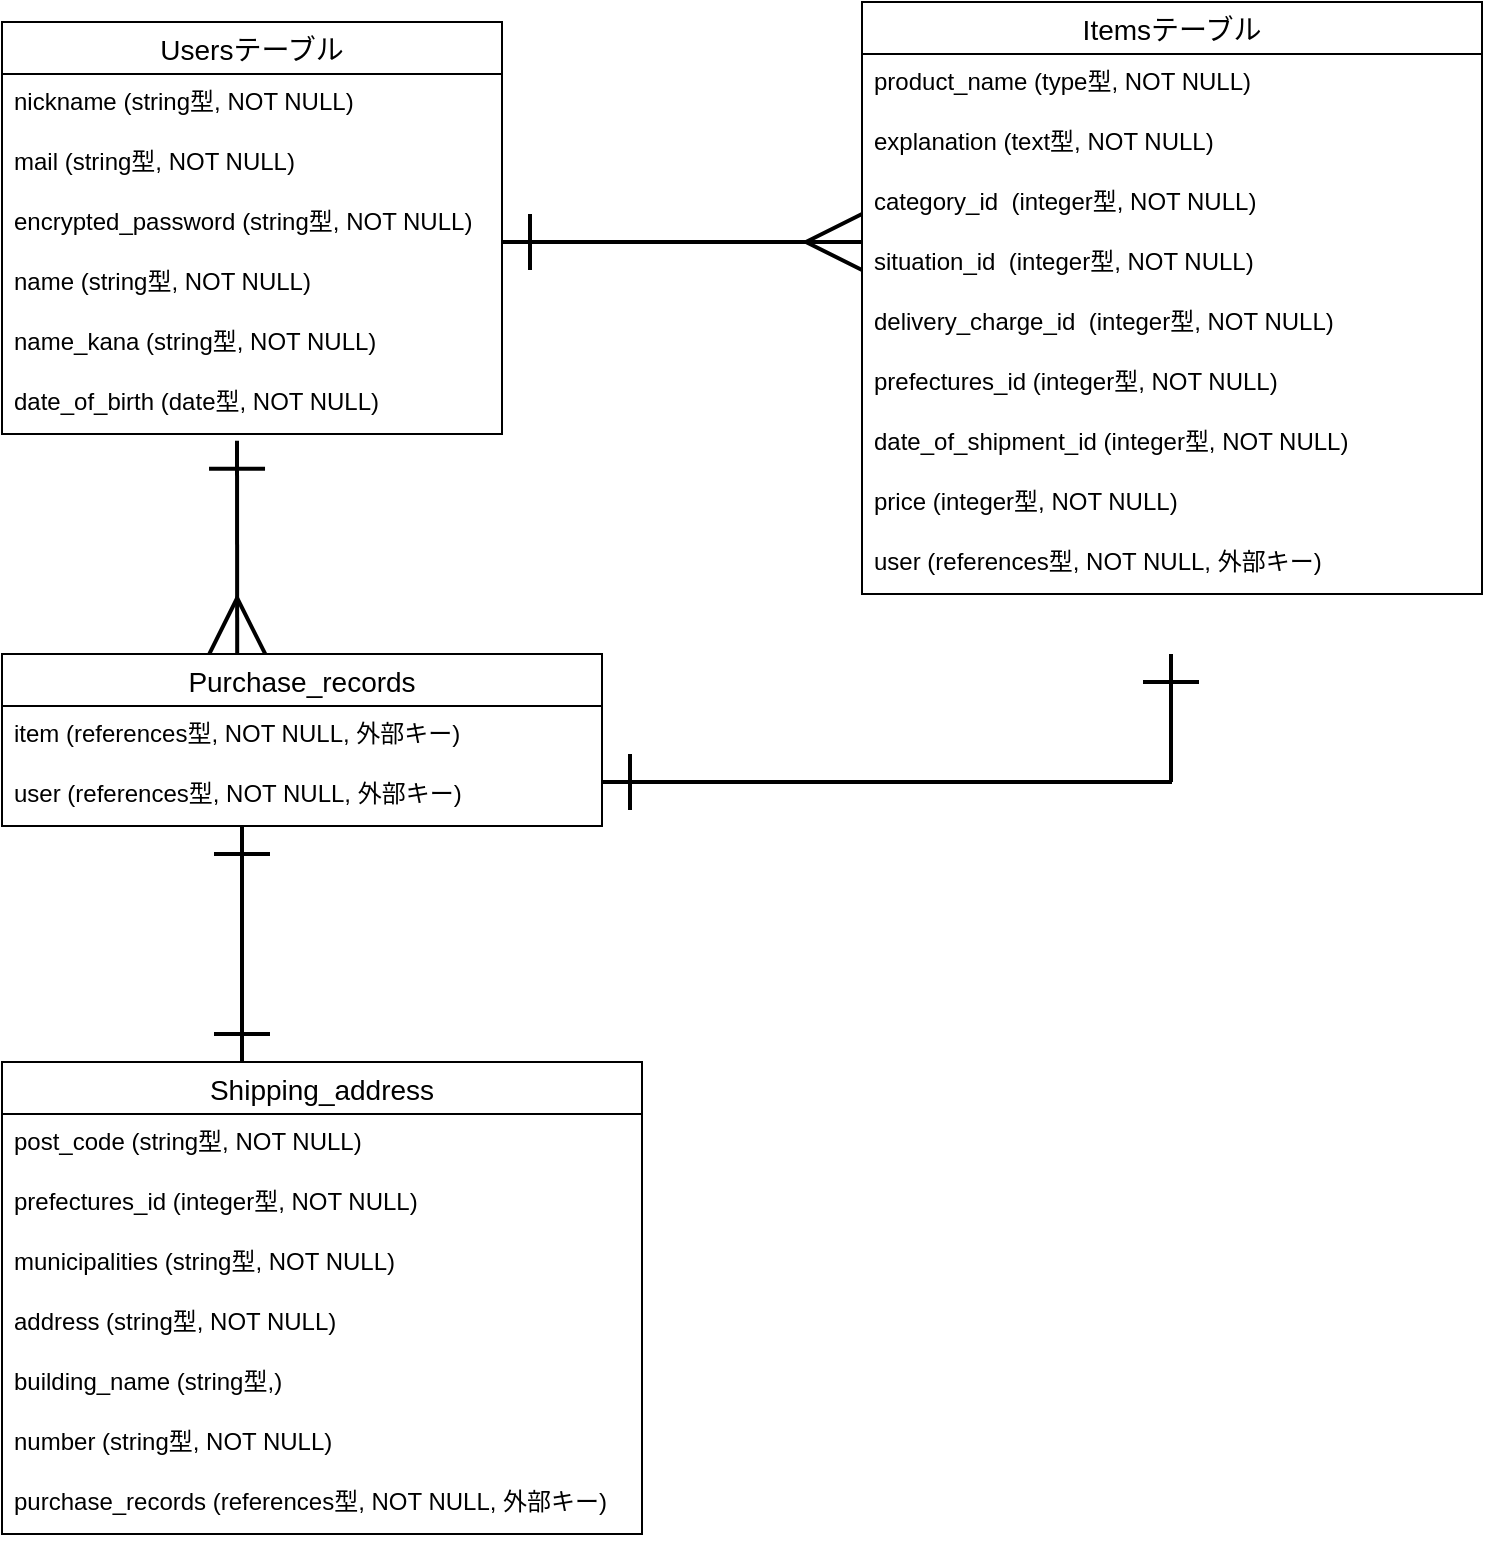 <mxfile>
    <diagram id="Y7Rlqqm2lIZ8MmgGozZI" name="ページ1">
        <mxGraphModel dx="575" dy="820" grid="1" gridSize="10" guides="1" tooltips="1" connect="1" arrows="1" fold="1" page="1" pageScale="1" pageWidth="827" pageHeight="1169" math="0" shadow="0">
            <root>
                <mxCell id="0"/>
                <mxCell id="1" parent="0"/>
                <mxCell id="5gRaCSW5f3tHbZv7aehm-43" value="Usersテーブル" style="swimlane;fontStyle=0;childLayout=stackLayout;horizontal=1;startSize=26;horizontalStack=0;resizeParent=1;resizeParentMax=0;resizeLast=0;collapsible=1;marginBottom=0;align=center;fontSize=14;" parent="1" vertex="1">
                    <mxGeometry x="80" y="50" width="250" height="206" as="geometry"/>
                </mxCell>
                <mxCell id="5gRaCSW5f3tHbZv7aehm-44" value="nickname (string型, NOT NULL)" style="text;strokeColor=none;fillColor=none;spacingLeft=4;spacingRight=4;overflow=hidden;rotatable=0;points=[[0,0.5],[1,0.5]];portConstraint=eastwest;fontSize=12;" parent="5gRaCSW5f3tHbZv7aehm-43" vertex="1">
                    <mxGeometry y="26" width="250" height="30" as="geometry"/>
                </mxCell>
                <mxCell id="5gRaCSW5f3tHbZv7aehm-45" value="mail (string型, NOT NULL)" style="text;strokeColor=none;fillColor=none;spacingLeft=4;spacingRight=4;overflow=hidden;rotatable=0;points=[[0,0.5],[1,0.5]];portConstraint=eastwest;fontSize=12;" parent="5gRaCSW5f3tHbZv7aehm-43" vertex="1">
                    <mxGeometry y="56" width="250" height="30" as="geometry"/>
                </mxCell>
                <mxCell id="5gRaCSW5f3tHbZv7aehm-46" value="encrypted_password (string型, NOT NULL)" style="text;strokeColor=none;fillColor=none;spacingLeft=4;spacingRight=4;overflow=hidden;rotatable=0;points=[[0,0.5],[1,0.5]];portConstraint=eastwest;fontSize=12;" parent="5gRaCSW5f3tHbZv7aehm-43" vertex="1">
                    <mxGeometry y="86" width="250" height="30" as="geometry"/>
                </mxCell>
                <mxCell id="5gRaCSW5f3tHbZv7aehm-47" value="name (string型, NOT NULL)" style="text;strokeColor=none;fillColor=none;spacingLeft=4;spacingRight=4;overflow=hidden;rotatable=0;points=[[0,0.5],[1,0.5]];portConstraint=eastwest;fontSize=12;" parent="5gRaCSW5f3tHbZv7aehm-43" vertex="1">
                    <mxGeometry y="116" width="250" height="30" as="geometry"/>
                </mxCell>
                <mxCell id="2" value="name_kana (string型, NOT NULL)" style="text;strokeColor=none;fillColor=none;spacingLeft=4;spacingRight=4;overflow=hidden;rotatable=0;points=[[0,0.5],[1,0.5]];portConstraint=eastwest;fontSize=12;" vertex="1" parent="5gRaCSW5f3tHbZv7aehm-43">
                    <mxGeometry y="146" width="250" height="30" as="geometry"/>
                </mxCell>
                <mxCell id="5gRaCSW5f3tHbZv7aehm-48" value="date_of_birth (date型, NOT NULL)" style="text;strokeColor=none;fillColor=none;spacingLeft=4;spacingRight=4;overflow=hidden;rotatable=0;points=[[0,0.5],[1,0.5]];portConstraint=eastwest;fontSize=12;" parent="5gRaCSW5f3tHbZv7aehm-43" vertex="1">
                    <mxGeometry y="176" width="250" height="30" as="geometry"/>
                </mxCell>
                <mxCell id="5gRaCSW5f3tHbZv7aehm-81" style="edgeStyle=none;rounded=0;html=1;strokeWidth=2;startArrow=ERone;startFill=0;endArrow=none;endFill=0;startSize=25;endSize=25;sourcePerimeterSpacing=0;targetPerimeterSpacing=0;" parent="1" edge="1">
                    <mxGeometry relative="1" as="geometry">
                        <mxPoint x="664.5" y="430" as="targetPoint"/>
                        <mxPoint x="664.5" y="366" as="sourcePoint"/>
                    </mxGeometry>
                </mxCell>
                <mxCell id="5gRaCSW5f3tHbZv7aehm-50" value="Itemsテーブル" style="swimlane;fontStyle=0;childLayout=stackLayout;horizontal=1;startSize=26;horizontalStack=0;resizeParent=1;resizeParentMax=0;resizeLast=0;collapsible=1;marginBottom=0;align=center;fontSize=14;" parent="1" vertex="1">
                    <mxGeometry x="510" y="40" width="310" height="296" as="geometry"/>
                </mxCell>
                <mxCell id="5gRaCSW5f3tHbZv7aehm-84" value="product_name (type型, NOT NULL)" style="text;strokeColor=none;fillColor=none;spacingLeft=4;spacingRight=4;overflow=hidden;rotatable=0;points=[[0,0.5],[1,0.5]];portConstraint=eastwest;fontSize=12;" parent="5gRaCSW5f3tHbZv7aehm-50" vertex="1">
                    <mxGeometry y="26" width="310" height="30" as="geometry"/>
                </mxCell>
                <mxCell id="5gRaCSW5f3tHbZv7aehm-52" value="explanation (text型, NOT NULL)" style="text;strokeColor=none;fillColor=none;spacingLeft=4;spacingRight=4;overflow=hidden;rotatable=0;points=[[0,0.5],[1,0.5]];portConstraint=eastwest;fontSize=12;" parent="5gRaCSW5f3tHbZv7aehm-50" vertex="1">
                    <mxGeometry y="56" width="310" height="30" as="geometry"/>
                </mxCell>
                <mxCell id="5gRaCSW5f3tHbZv7aehm-53" value="category_id  (integer型, NOT NULL)" style="text;strokeColor=none;fillColor=none;spacingLeft=4;spacingRight=4;overflow=hidden;rotatable=0;points=[[0,0.5],[1,0.5]];portConstraint=eastwest;fontSize=12;" parent="5gRaCSW5f3tHbZv7aehm-50" vertex="1">
                    <mxGeometry y="86" width="310" height="30" as="geometry"/>
                </mxCell>
                <mxCell id="5gRaCSW5f3tHbZv7aehm-63" value="situation_id  (integer型, NOT NULL)" style="text;strokeColor=none;fillColor=none;spacingLeft=4;spacingRight=4;overflow=hidden;rotatable=0;points=[[0,0.5],[1,0.5]];portConstraint=eastwest;fontSize=12;" parent="5gRaCSW5f3tHbZv7aehm-50" vertex="1">
                    <mxGeometry y="116" width="310" height="30" as="geometry"/>
                </mxCell>
                <mxCell id="5gRaCSW5f3tHbZv7aehm-62" value="delivery_charge_id  (integer型, NOT NULL)" style="text;strokeColor=none;fillColor=none;spacingLeft=4;spacingRight=4;overflow=hidden;rotatable=0;points=[[0,0.5],[1,0.5]];portConstraint=eastwest;fontSize=12;" parent="5gRaCSW5f3tHbZv7aehm-50" vertex="1">
                    <mxGeometry y="146" width="310" height="30" as="geometry"/>
                </mxCell>
                <mxCell id="5gRaCSW5f3tHbZv7aehm-61" value="prefectures_id (integer型, NOT NULL)" style="text;strokeColor=none;fillColor=none;spacingLeft=4;spacingRight=4;overflow=hidden;rotatable=0;points=[[0,0.5],[1,0.5]];portConstraint=eastwest;fontSize=12;" parent="5gRaCSW5f3tHbZv7aehm-50" vertex="1">
                    <mxGeometry y="176" width="310" height="30" as="geometry"/>
                </mxCell>
                <mxCell id="5gRaCSW5f3tHbZv7aehm-60" value="date_of_shipment_id (integer型, NOT NULL)" style="text;strokeColor=none;fillColor=none;spacingLeft=4;spacingRight=4;overflow=hidden;rotatable=0;points=[[0,0.5],[1,0.5]];portConstraint=eastwest;fontSize=12;" parent="5gRaCSW5f3tHbZv7aehm-50" vertex="1">
                    <mxGeometry y="206" width="310" height="30" as="geometry"/>
                </mxCell>
                <mxCell id="5gRaCSW5f3tHbZv7aehm-59" value="price (integer型, NOT NULL)" style="text;strokeColor=none;fillColor=none;spacingLeft=4;spacingRight=4;overflow=hidden;rotatable=0;points=[[0,0.5],[1,0.5]];portConstraint=eastwest;fontSize=12;" parent="5gRaCSW5f3tHbZv7aehm-50" vertex="1">
                    <mxGeometry y="236" width="310" height="30" as="geometry"/>
                </mxCell>
                <mxCell id="5gRaCSW5f3tHbZv7aehm-58" value="user (references型, NOT NULL, 外部キー)" style="text;strokeColor=none;fillColor=none;spacingLeft=4;spacingRight=4;overflow=hidden;rotatable=0;points=[[0,0.5],[1,0.5]];portConstraint=eastwest;fontSize=12;" parent="5gRaCSW5f3tHbZv7aehm-50" vertex="1">
                    <mxGeometry y="266" width="310" height="30" as="geometry"/>
                </mxCell>
                <mxCell id="5gRaCSW5f3tHbZv7aehm-64" value="Purchase_records" style="swimlane;fontStyle=0;childLayout=stackLayout;horizontal=1;startSize=26;horizontalStack=0;resizeParent=1;resizeParentMax=0;resizeLast=0;collapsible=1;marginBottom=0;align=center;fontSize=14;" parent="1" vertex="1">
                    <mxGeometry x="80" y="366" width="300" height="86" as="geometry"/>
                </mxCell>
                <mxCell id="5gRaCSW5f3tHbZv7aehm-65" value="item (references型, NOT NULL, 外部キー)" style="text;strokeColor=none;fillColor=none;spacingLeft=4;spacingRight=4;overflow=hidden;rotatable=0;points=[[0,0.5],[1,0.5]];portConstraint=eastwest;fontSize=12;" parent="5gRaCSW5f3tHbZv7aehm-64" vertex="1">
                    <mxGeometry y="26" width="300" height="30" as="geometry"/>
                </mxCell>
                <mxCell id="5gRaCSW5f3tHbZv7aehm-66" value="user (references型, NOT NULL, 外部キー)" style="text;strokeColor=none;fillColor=none;spacingLeft=4;spacingRight=4;overflow=hidden;rotatable=0;points=[[0,0.5],[1,0.5]];portConstraint=eastwest;fontSize=12;" parent="5gRaCSW5f3tHbZv7aehm-64" vertex="1">
                    <mxGeometry y="56" width="300" height="30" as="geometry"/>
                </mxCell>
                <mxCell id="5gRaCSW5f3tHbZv7aehm-68" value="Shipping_address" style="swimlane;fontStyle=0;childLayout=stackLayout;horizontal=1;startSize=26;horizontalStack=0;resizeParent=1;resizeParentMax=0;resizeLast=0;collapsible=1;marginBottom=0;align=center;fontSize=14;" parent="1" vertex="1">
                    <mxGeometry x="80" y="570" width="320" height="236" as="geometry"/>
                </mxCell>
                <mxCell id="5gRaCSW5f3tHbZv7aehm-69" value="post_code (string型, NOT NULL)" style="text;strokeColor=none;fillColor=none;spacingLeft=4;spacingRight=4;overflow=hidden;rotatable=0;points=[[0,0.5],[1,0.5]];portConstraint=eastwest;fontSize=12;" parent="5gRaCSW5f3tHbZv7aehm-68" vertex="1">
                    <mxGeometry y="26" width="320" height="30" as="geometry"/>
                </mxCell>
                <mxCell id="5gRaCSW5f3tHbZv7aehm-70" value="prefectures_id (integer型, NOT NULL)" style="text;strokeColor=none;fillColor=none;spacingLeft=4;spacingRight=4;overflow=hidden;rotatable=0;points=[[0,0.5],[1,0.5]];portConstraint=eastwest;fontSize=12;" parent="5gRaCSW5f3tHbZv7aehm-68" vertex="1">
                    <mxGeometry y="56" width="320" height="30" as="geometry"/>
                </mxCell>
                <mxCell id="5gRaCSW5f3tHbZv7aehm-71" value="municipalities (string型, NOT NULL)" style="text;strokeColor=none;fillColor=none;spacingLeft=4;spacingRight=4;overflow=hidden;rotatable=0;points=[[0,0.5],[1,0.5]];portConstraint=eastwest;fontSize=12;" parent="5gRaCSW5f3tHbZv7aehm-68" vertex="1">
                    <mxGeometry y="86" width="320" height="30" as="geometry"/>
                </mxCell>
                <mxCell id="5gRaCSW5f3tHbZv7aehm-75" value="address (string型, NOT NULL)" style="text;strokeColor=none;fillColor=none;spacingLeft=4;spacingRight=4;overflow=hidden;rotatable=0;points=[[0,0.5],[1,0.5]];portConstraint=eastwest;fontSize=12;" parent="5gRaCSW5f3tHbZv7aehm-68" vertex="1">
                    <mxGeometry y="116" width="320" height="30" as="geometry"/>
                </mxCell>
                <mxCell id="5gRaCSW5f3tHbZv7aehm-74" value="building_name (string型,)" style="text;strokeColor=none;fillColor=none;spacingLeft=4;spacingRight=4;overflow=hidden;rotatable=0;points=[[0,0.5],[1,0.5]];portConstraint=eastwest;fontSize=12;" parent="5gRaCSW5f3tHbZv7aehm-68" vertex="1">
                    <mxGeometry y="146" width="320" height="30" as="geometry"/>
                </mxCell>
                <mxCell id="5gRaCSW5f3tHbZv7aehm-73" value="number (string型, NOT NULL)" style="text;strokeColor=none;fillColor=none;spacingLeft=4;spacingRight=4;overflow=hidden;rotatable=0;points=[[0,0.5],[1,0.5]];portConstraint=eastwest;fontSize=12;" parent="5gRaCSW5f3tHbZv7aehm-68" vertex="1">
                    <mxGeometry y="176" width="320" height="30" as="geometry"/>
                </mxCell>
                <mxCell id="5gRaCSW5f3tHbZv7aehm-72" value="purchase_records (references型, NOT NULL, 外部キー)" style="text;strokeColor=none;fillColor=none;spacingLeft=4;spacingRight=4;overflow=hidden;rotatable=0;points=[[0,0.5],[1,0.5]];portConstraint=eastwest;fontSize=12;" parent="5gRaCSW5f3tHbZv7aehm-68" vertex="1">
                    <mxGeometry y="206" width="320" height="30" as="geometry"/>
                </mxCell>
                <mxCell id="5gRaCSW5f3tHbZv7aehm-79" style="html=1;strokeWidth=2;startArrow=ERone;startFill=0;endArrow=ERmany;endFill=0;rounded=0;targetPerimeterSpacing=0;endSize=25;sourcePerimeterSpacing=0;startSize=25;entryX=0.392;entryY=0;entryDx=0;entryDy=0;exitX=0.47;exitY=1.113;exitDx=0;exitDy=0;exitPerimeter=0;entryPerimeter=0;" parent="1" source="5gRaCSW5f3tHbZv7aehm-48" target="5gRaCSW5f3tHbZv7aehm-64" edge="1">
                    <mxGeometry relative="1" as="geometry">
                        <mxPoint x="200" y="360" as="targetPoint"/>
                        <mxPoint x="200" y="230" as="sourcePoint"/>
                        <Array as="points"/>
                    </mxGeometry>
                </mxCell>
                <mxCell id="5gRaCSW5f3tHbZv7aehm-80" style="html=1;strokeWidth=2;startArrow=none;startFill=0;endArrow=ERone;endFill=0;rounded=0;targetPerimeterSpacing=0;endSize=25;sourcePerimeterSpacing=0;startSize=25;" parent="1" edge="1">
                    <mxGeometry relative="1" as="geometry">
                        <mxPoint x="380" y="430" as="targetPoint"/>
                        <mxPoint x="665" y="430" as="sourcePoint"/>
                    </mxGeometry>
                </mxCell>
                <mxCell id="5gRaCSW5f3tHbZv7aehm-82" style="edgeStyle=none;rounded=0;html=1;strokeWidth=2;startArrow=ERone;startFill=0;endArrow=ERone;endFill=0;startSize=25;endSize=25;sourcePerimeterSpacing=0;targetPerimeterSpacing=0;" parent="1" edge="1">
                    <mxGeometry relative="1" as="geometry">
                        <mxPoint x="200" y="570" as="targetPoint"/>
                        <mxPoint x="200" y="452" as="sourcePoint"/>
                        <Array as="points"/>
                    </mxGeometry>
                </mxCell>
                <mxCell id="5gRaCSW5f3tHbZv7aehm-83" style="html=1;strokeWidth=2;startArrow=ERmany;startFill=0;endArrow=ERone;endFill=0;rounded=0;targetPerimeterSpacing=0;endSize=25;sourcePerimeterSpacing=0;startSize=25;" parent="1" edge="1">
                    <mxGeometry relative="1" as="geometry">
                        <mxPoint x="330" y="160" as="targetPoint"/>
                        <mxPoint x="510" y="160" as="sourcePoint"/>
                    </mxGeometry>
                </mxCell>
            </root>
        </mxGraphModel>
    </diagram>
</mxfile>